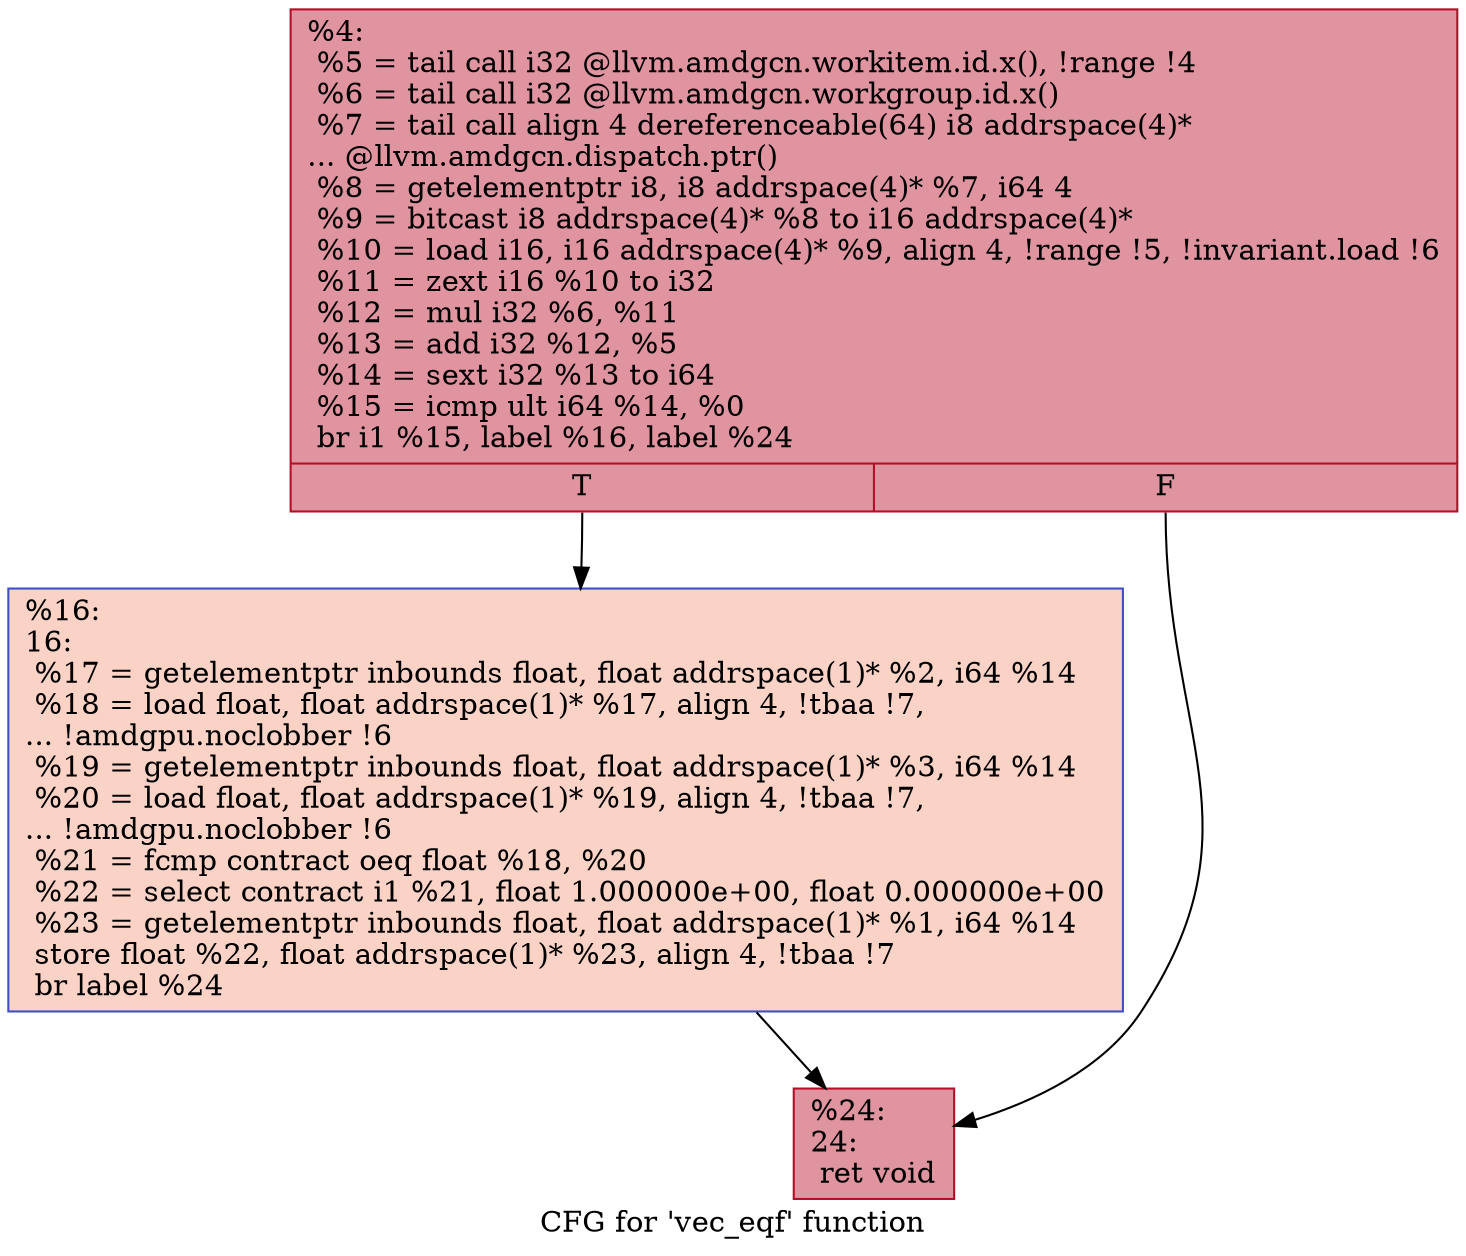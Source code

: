 digraph "CFG for 'vec_eqf' function" {
	label="CFG for 'vec_eqf' function";

	Node0x51cd120 [shape=record,color="#b70d28ff", style=filled, fillcolor="#b70d2870",label="{%4:\l  %5 = tail call i32 @llvm.amdgcn.workitem.id.x(), !range !4\l  %6 = tail call i32 @llvm.amdgcn.workgroup.id.x()\l  %7 = tail call align 4 dereferenceable(64) i8 addrspace(4)*\l... @llvm.amdgcn.dispatch.ptr()\l  %8 = getelementptr i8, i8 addrspace(4)* %7, i64 4\l  %9 = bitcast i8 addrspace(4)* %8 to i16 addrspace(4)*\l  %10 = load i16, i16 addrspace(4)* %9, align 4, !range !5, !invariant.load !6\l  %11 = zext i16 %10 to i32\l  %12 = mul i32 %6, %11\l  %13 = add i32 %12, %5\l  %14 = sext i32 %13 to i64\l  %15 = icmp ult i64 %14, %0\l  br i1 %15, label %16, label %24\l|{<s0>T|<s1>F}}"];
	Node0x51cd120:s0 -> Node0x51cd1b0;
	Node0x51cd120:s1 -> Node0x51cf130;
	Node0x51cd1b0 [shape=record,color="#3d50c3ff", style=filled, fillcolor="#f59c7d70",label="{%16:\l16:                                               \l  %17 = getelementptr inbounds float, float addrspace(1)* %2, i64 %14\l  %18 = load float, float addrspace(1)* %17, align 4, !tbaa !7,\l... !amdgpu.noclobber !6\l  %19 = getelementptr inbounds float, float addrspace(1)* %3, i64 %14\l  %20 = load float, float addrspace(1)* %19, align 4, !tbaa !7,\l... !amdgpu.noclobber !6\l  %21 = fcmp contract oeq float %18, %20\l  %22 = select contract i1 %21, float 1.000000e+00, float 0.000000e+00\l  %23 = getelementptr inbounds float, float addrspace(1)* %1, i64 %14\l  store float %22, float addrspace(1)* %23, align 4, !tbaa !7\l  br label %24\l}"];
	Node0x51cd1b0 -> Node0x51cf130;
	Node0x51cf130 [shape=record,color="#b70d28ff", style=filled, fillcolor="#b70d2870",label="{%24:\l24:                                               \l  ret void\l}"];
}
